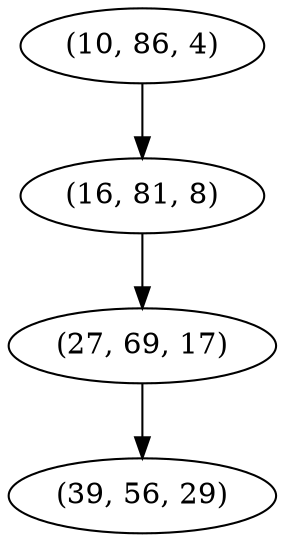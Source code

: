 digraph tree {
    "(10, 86, 4)";
    "(16, 81, 8)";
    "(27, 69, 17)";
    "(39, 56, 29)";
    "(10, 86, 4)" -> "(16, 81, 8)";
    "(16, 81, 8)" -> "(27, 69, 17)";
    "(27, 69, 17)" -> "(39, 56, 29)";
}
